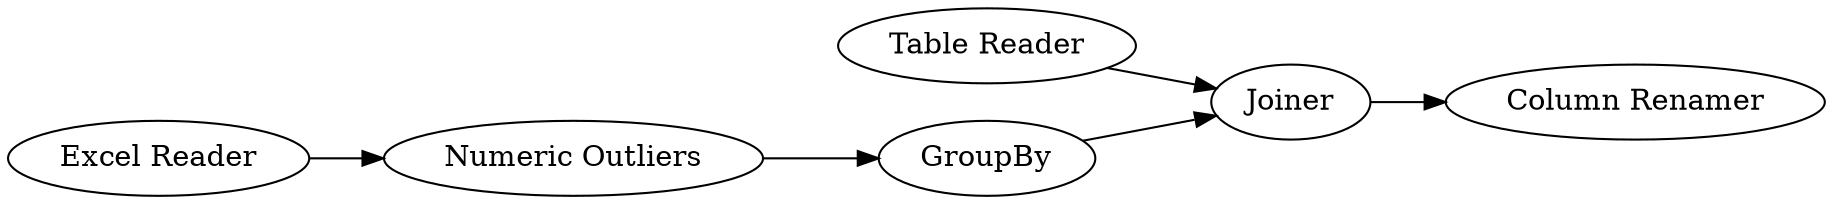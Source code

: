 digraph {
	430 -> 436
	434 -> 430
	435 -> 436
	436 -> 437
	1 -> 434
	437 [label="Column Renamer"]
	436 [label=Joiner]
	1 [label="Excel Reader"]
	434 [label="Numeric Outliers"]
	430 [label=GroupBy]
	435 [label="Table Reader"]
	rankdir=LR
}
